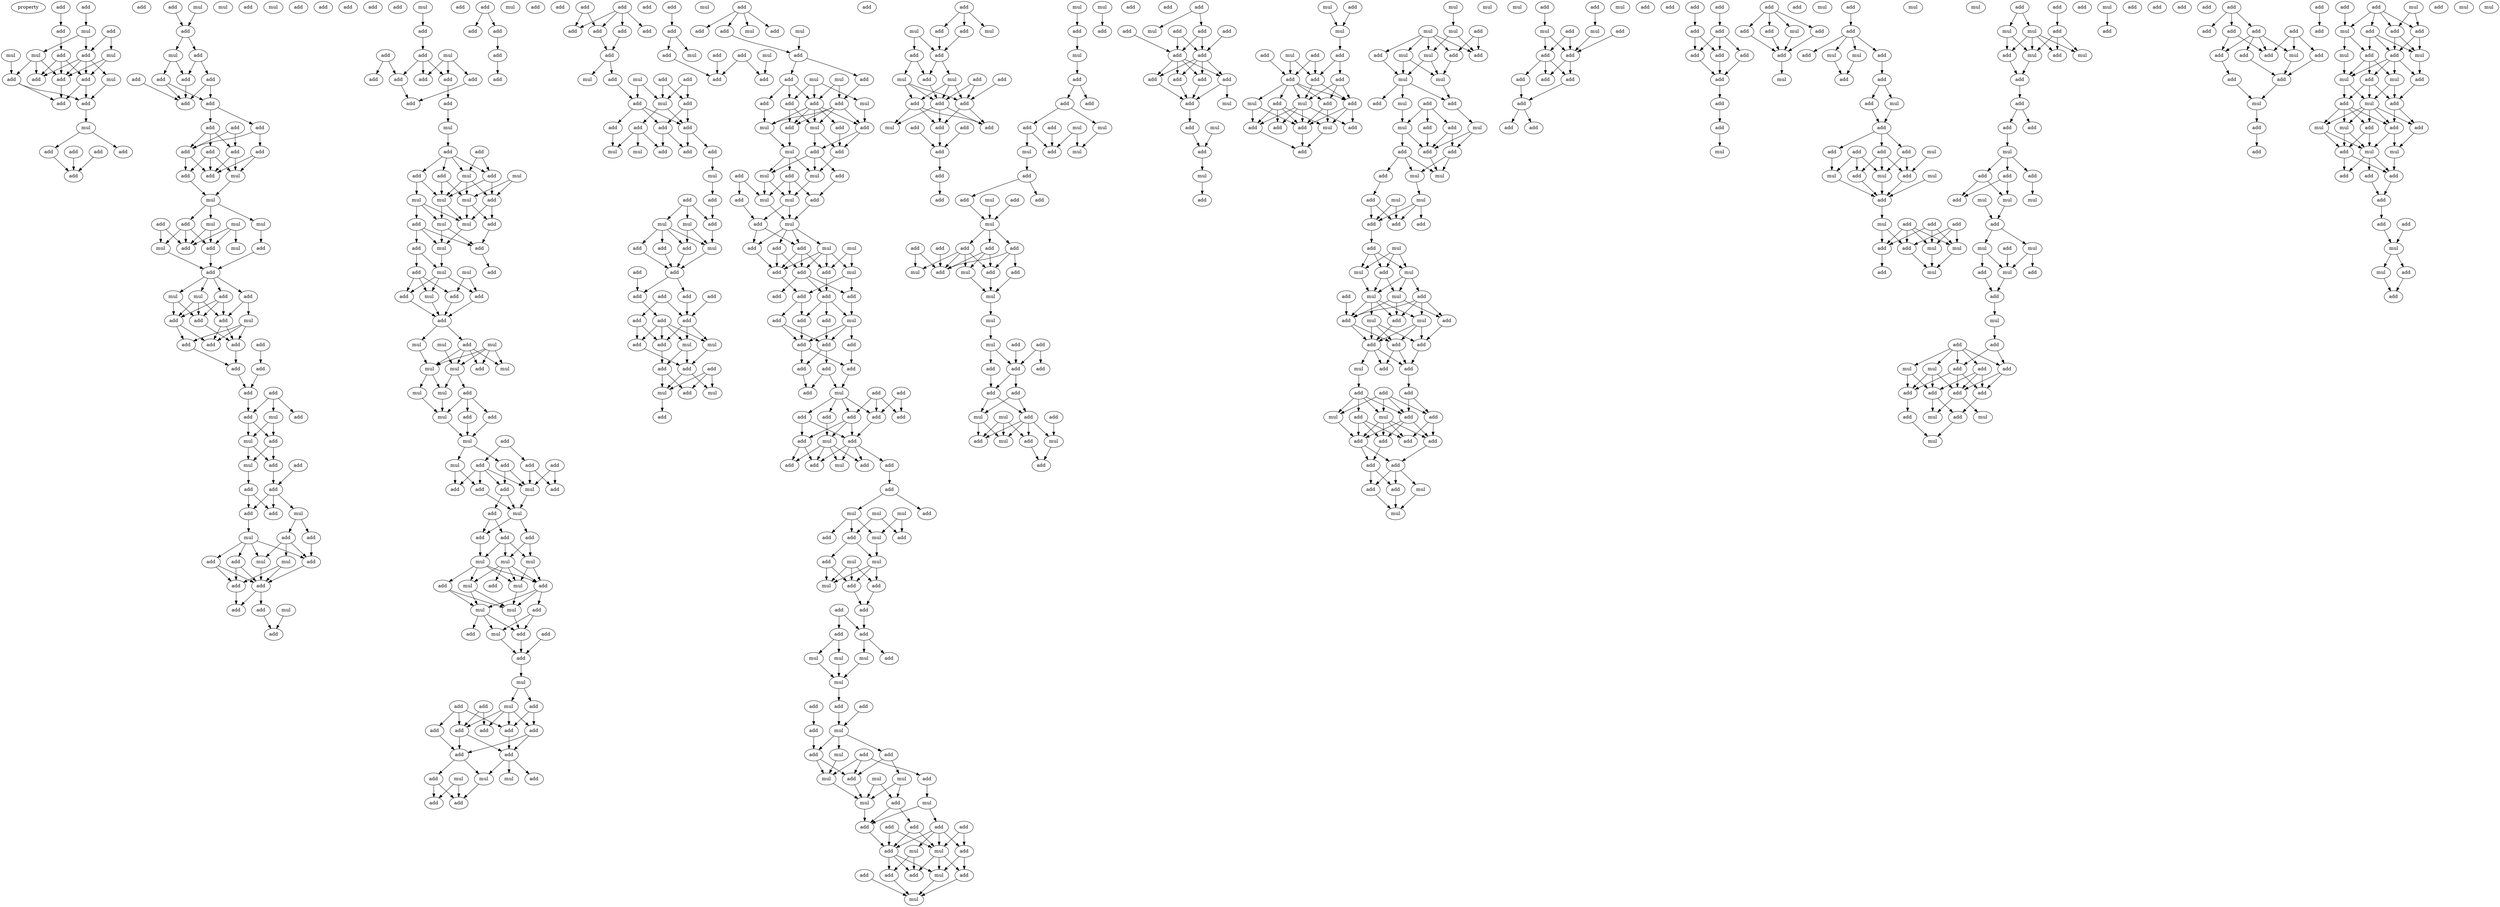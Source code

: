 digraph {
    node [fontcolor=black]
    property [mul=2,lf=1.4]
    0 [ label = add ];
    1 [ label = add ];
    2 [ label = add ];
    3 [ label = add ];
    4 [ label = mul ];
    5 [ label = mul ];
    6 [ label = add ];
    7 [ label = mul ];
    8 [ label = add ];
    9 [ label = mul ];
    10 [ label = add ];
    11 [ label = mul ];
    12 [ label = add ];
    13 [ label = add ];
    14 [ label = add ];
    15 [ label = add ];
    16 [ label = add ];
    17 [ label = mul ];
    18 [ label = add ];
    19 [ label = add ];
    20 [ label = add ];
    21 [ label = add ];
    22 [ label = add ];
    23 [ label = add ];
    24 [ label = add ];
    25 [ label = mul ];
    26 [ label = add ];
    27 [ label = add ];
    28 [ label = mul ];
    29 [ label = mul ];
    30 [ label = add ];
    31 [ label = add ];
    32 [ label = add ];
    33 [ label = add ];
    34 [ label = add ];
    35 [ label = add ];
    36 [ label = add ];
    37 [ label = add ];
    38 [ label = add ];
    39 [ label = mul ];
    40 [ label = add ];
    41 [ label = add ];
    42 [ label = add ];
    43 [ label = add ];
    44 [ label = add ];
    45 [ label = add ];
    46 [ label = add ];
    47 [ label = mul ];
    48 [ label = mul ];
    49 [ label = mul ];
    50 [ label = mul ];
    51 [ label = add ];
    52 [ label = mul ];
    53 [ label = add ];
    54 [ label = mul ];
    55 [ label = mul ];
    56 [ label = add ];
    57 [ label = add ];
    58 [ label = add ];
    59 [ label = add ];
    60 [ label = mul ];
    61 [ label = add ];
    62 [ label = add ];
    63 [ label = mul ];
    64 [ label = mul ];
    65 [ label = add ];
    66 [ label = add ];
    67 [ label = add ];
    68 [ label = add ];
    69 [ label = add ];
    70 [ label = add ];
    71 [ label = add ];
    72 [ label = add ];
    73 [ label = add ];
    74 [ label = add ];
    75 [ label = add ];
    76 [ label = add ];
    77 [ label = mul ];
    78 [ label = add ];
    79 [ label = add ];
    80 [ label = mul ];
    81 [ label = mul ];
    82 [ label = add ];
    83 [ label = add ];
    84 [ label = add ];
    85 [ label = add ];
    86 [ label = add ];
    87 [ label = add ];
    88 [ label = add ];
    89 [ label = mul ];
    90 [ label = mul ];
    91 [ label = add ];
    92 [ label = add ];
    93 [ label = mul ];
    94 [ label = add ];
    95 [ label = mul ];
    96 [ label = add ];
    97 [ label = add ];
    98 [ label = add ];
    99 [ label = add ];
    100 [ label = add ];
    101 [ label = add ];
    102 [ label = add ];
    103 [ label = add ];
    104 [ label = mul ];
    105 [ label = add ];
    106 [ label = add ];
    107 [ label = add ];
    108 [ label = mul ];
    109 [ label = add ];
    110 [ label = add ];
    111 [ label = add ];
    112 [ label = mul ];
    113 [ label = add ];
    114 [ label = add ];
    115 [ label = add ];
    116 [ label = add ];
    117 [ label = add ];
    118 [ label = add ];
    119 [ label = add ];
    120 [ label = add ];
    121 [ label = mul ];
    122 [ label = add ];
    123 [ label = add ];
    124 [ label = add ];
    125 [ label = mul ];
    126 [ label = mul ];
    127 [ label = add ];
    128 [ label = add ];
    129 [ label = mul ];
    130 [ label = mul ];
    131 [ label = add ];
    132 [ label = mul ];
    133 [ label = add ];
    134 [ label = mul ];
    135 [ label = mul ];
    136 [ label = add ];
    137 [ label = mul ];
    138 [ label = add ];
    139 [ label = add ];
    140 [ label = mul ];
    141 [ label = add ];
    142 [ label = mul ];
    143 [ label = add ];
    144 [ label = add ];
    145 [ label = add ];
    146 [ label = mul ];
    147 [ label = add ];
    148 [ label = add ];
    149 [ label = mul ];
    150 [ label = mul ];
    151 [ label = add ];
    152 [ label = mul ];
    153 [ label = mul ];
    154 [ label = mul ];
    155 [ label = add ];
    156 [ label = mul ];
    157 [ label = add ];
    158 [ label = mul ];
    159 [ label = mul ];
    160 [ label = mul ];
    161 [ label = add ];
    162 [ label = add ];
    163 [ label = add ];
    164 [ label = mul ];
    165 [ label = add ];
    166 [ label = add ];
    167 [ label = mul ];
    168 [ label = add ];
    169 [ label = add ];
    170 [ label = add ];
    171 [ label = add ];
    172 [ label = add ];
    173 [ label = add ];
    174 [ label = mul ];
    175 [ label = add ];
    176 [ label = mul ];
    177 [ label = add ];
    178 [ label = add ];
    179 [ label = add ];
    180 [ label = mul ];
    181 [ label = mul ];
    182 [ label = mul ];
    183 [ label = mul ];
    184 [ label = add ];
    185 [ label = add ];
    186 [ label = mul ];
    187 [ label = add ];
    188 [ label = mul ];
    189 [ label = add ];
    190 [ label = mul ];
    191 [ label = add ];
    192 [ label = mul ];
    193 [ label = add ];
    194 [ label = add ];
    195 [ label = add ];
    196 [ label = mul ];
    197 [ label = add ];
    198 [ label = mul ];
    199 [ label = add ];
    200 [ label = add ];
    201 [ label = add ];
    202 [ label = add ];
    203 [ label = add ];
    204 [ label = add ];
    205 [ label = add ];
    206 [ label = add ];
    207 [ label = add ];
    208 [ label = add ];
    209 [ label = mul ];
    210 [ label = mul ];
    211 [ label = add ];
    212 [ label = mul ];
    213 [ label = add ];
    214 [ label = add ];
    215 [ label = add ];
    216 [ label = mul ];
    217 [ label = add ];
    218 [ label = add ];
    219 [ label = add ];
    220 [ label = add ];
    221 [ label = add ];
    222 [ label = add ];
    223 [ label = add ];
    224 [ label = add ];
    225 [ label = add ];
    226 [ label = add ];
    227 [ label = add ];
    228 [ label = add ];
    229 [ label = add ];
    230 [ label = add ];
    231 [ label = mul ];
    232 [ label = mul ];
    233 [ label = add ];
    234 [ label = add ];
    235 [ label = add ];
    236 [ label = add ];
    237 [ label = mul ];
    238 [ label = add ];
    239 [ label = add ];
    240 [ label = add ];
    241 [ label = add ];
    242 [ label = add ];
    243 [ label = add ];
    244 [ label = mul ];
    245 [ label = add ];
    246 [ label = mul ];
    247 [ label = add ];
    248 [ label = mul ];
    249 [ label = add ];
    250 [ label = add ];
    251 [ label = mul ];
    252 [ label = mul ];
    253 [ label = add ];
    254 [ label = add ];
    255 [ label = add ];
    256 [ label = add ];
    257 [ label = mul ];
    258 [ label = add ];
    259 [ label = add ];
    260 [ label = add ];
    261 [ label = add ];
    262 [ label = add ];
    263 [ label = add ];
    264 [ label = add ];
    265 [ label = add ];
    266 [ label = add ];
    267 [ label = add ];
    268 [ label = mul ];
    269 [ label = add ];
    270 [ label = mul ];
    271 [ label = add ];
    272 [ label = add ];
    273 [ label = add ];
    274 [ label = mul ];
    275 [ label = mul ];
    276 [ label = add ];
    277 [ label = add ];
    278 [ label = add ];
    279 [ label = mul ];
    280 [ label = add ];
    281 [ label = add ];
    282 [ label = add ];
    283 [ label = mul ];
    284 [ label = mul ];
    285 [ label = add ];
    286 [ label = add ];
    287 [ label = add ];
    288 [ label = add ];
    289 [ label = add ];
    290 [ label = add ];
    291 [ label = add ];
    292 [ label = mul ];
    293 [ label = mul ];
    294 [ label = add ];
    295 [ label = add ];
    296 [ label = mul ];
    297 [ label = add ];
    298 [ label = mul ];
    299 [ label = mul ];
    300 [ label = add ];
    301 [ label = add ];
    302 [ label = add ];
    303 [ label = add ];
    304 [ label = add ];
    305 [ label = add ];
    306 [ label = mul ];
    307 [ label = add ];
    308 [ label = mul ];
    309 [ label = add ];
    310 [ label = mul ];
    311 [ label = add ];
    312 [ label = add ];
    313 [ label = mul ];
    314 [ label = add ];
    315 [ label = add ];
    316 [ label = mul ];
    317 [ label = add ];
    318 [ label = mul ];
    319 [ label = add ];
    320 [ label = mul ];
    321 [ label = add ];
    322 [ label = mul ];
    323 [ label = mul ];
    324 [ label = add ];
    325 [ label = add ];
    326 [ label = mul ];
    327 [ label = add ];
    328 [ label = add ];
    329 [ label = add ];
    330 [ label = mul ];
    331 [ label = add ];
    332 [ label = add ];
    333 [ label = add ];
    334 [ label = add ];
    335 [ label = add ];
    336 [ label = add ];
    337 [ label = mul ];
    338 [ label = add ];
    339 [ label = add ];
    340 [ label = add ];
    341 [ label = add ];
    342 [ label = add ];
    343 [ label = add ];
    344 [ label = add ];
    345 [ label = add ];
    346 [ label = add ];
    347 [ label = add ];
    348 [ label = add ];
    349 [ label = mul ];
    350 [ label = add ];
    351 [ label = add ];
    352 [ label = add ];
    353 [ label = add ];
    354 [ label = add ];
    355 [ label = mul ];
    356 [ label = add ];
    357 [ label = add ];
    358 [ label = add ];
    359 [ label = add ];
    360 [ label = add ];
    361 [ label = mul ];
    362 [ label = add ];
    363 [ label = add ];
    364 [ label = mul ];
    365 [ label = add ];
    366 [ label = mul ];
    367 [ label = mul ];
    368 [ label = add ];
    369 [ label = add ];
    370 [ label = mul ];
    371 [ label = add ];
    372 [ label = mul ];
    373 [ label = add ];
    374 [ label = mul ];
    375 [ label = add ];
    376 [ label = mul ];
    377 [ label = add ];
    378 [ label = add ];
    379 [ label = add ];
    380 [ label = add ];
    381 [ label = add ];
    382 [ label = mul ];
    383 [ label = add ];
    384 [ label = mul ];
    385 [ label = mul ];
    386 [ label = add ];
    387 [ label = mul ];
    388 [ label = add ];
    389 [ label = add ];
    390 [ label = add ];
    391 [ label = add ];
    392 [ label = mul ];
    393 [ label = add ];
    394 [ label = add ];
    395 [ label = mul ];
    396 [ label = add ];
    397 [ label = mul ];
    398 [ label = mul ];
    399 [ label = add ];
    400 [ label = mul ];
    401 [ label = add ];
    402 [ label = add ];
    403 [ label = mul ];
    404 [ label = mul ];
    405 [ label = add ];
    406 [ label = add ];
    407 [ label = add ];
    408 [ label = add ];
    409 [ label = add ];
    410 [ label = add ];
    411 [ label = mul ];
    412 [ label = mul ];
    413 [ label = add ];
    414 [ label = add ];
    415 [ label = mul ];
    416 [ label = add ];
    417 [ label = add ];
    418 [ label = add ];
    419 [ label = mul ];
    420 [ label = add ];
    421 [ label = mul ];
    422 [ label = mul ];
    423 [ label = add ];
    424 [ label = add ];
    425 [ label = add ];
    426 [ label = add ];
    427 [ label = mul ];
    428 [ label = add ];
    429 [ label = add ];
    430 [ label = add ];
    431 [ label = mul ];
    432 [ label = add ];
    433 [ label = add ];
    434 [ label = add ];
    435 [ label = add ];
    436 [ label = add ];
    437 [ label = add ];
    438 [ label = mul ];
    439 [ label = add ];
    440 [ label = add ];
    441 [ label = add ];
    442 [ label = mul ];
    443 [ label = add ];
    444 [ label = add ];
    445 [ label = mul ];
    446 [ label = mul ];
    447 [ label = add ];
    448 [ label = add ];
    449 [ label = add ];
    450 [ label = add ];
    451 [ label = mul ];
    452 [ label = add ];
    453 [ label = add ];
    454 [ label = mul ];
    455 [ label = add ];
    456 [ label = mul ];
    457 [ label = mul ];
    458 [ label = add ];
    459 [ label = add ];
    460 [ label = add ];
    461 [ label = add ];
    462 [ label = mul ];
    463 [ label = add ];
    464 [ label = add ];
    465 [ label = mul ];
    466 [ label = add ];
    467 [ label = add ];
    468 [ label = add ];
    469 [ label = add ];
    470 [ label = add ];
    471 [ label = mul ];
    472 [ label = add ];
    473 [ label = mul ];
    474 [ label = add ];
    475 [ label = add ];
    476 [ label = mul ];
    477 [ label = mul ];
    478 [ label = add ];
    479 [ label = add ];
    480 [ label = mul ];
    481 [ label = add ];
    482 [ label = add ];
    483 [ label = add ];
    484 [ label = add ];
    485 [ label = add ];
    486 [ label = add ];
    487 [ label = add ];
    488 [ label = mul ];
    489 [ label = mul ];
    490 [ label = add ];
    491 [ label = add ];
    492 [ label = mul ];
    493 [ label = mul ];
    494 [ label = add ];
    495 [ label = add ];
    496 [ label = mul ];
    497 [ label = add ];
    498 [ label = add ];
    499 [ label = add ];
    500 [ label = add ];
    501 [ label = add ];
    502 [ label = add ];
    503 [ label = add ];
    504 [ label = add ];
    505 [ label = add ];
    506 [ label = add ];
    507 [ label = add ];
    508 [ label = mul ];
    509 [ label = add ];
    510 [ label = mul ];
    511 [ label = add ];
    512 [ label = mul ];
    513 [ label = mul ];
    514 [ label = add ];
    515 [ label = add ];
    516 [ label = mul ];
    517 [ label = add ];
    518 [ label = add ];
    519 [ label = add ];
    520 [ label = mul ];
    521 [ label = add ];
    522 [ label = add ];
    523 [ label = add ];
    524 [ label = mul ];
    525 [ label = add ];
    526 [ label = add ];
    527 [ label = add ];
    528 [ label = mul ];
    529 [ label = add ];
    530 [ label = add ];
    531 [ label = add ];
    532 [ label = mul ];
    533 [ label = add ];
    534 [ label = add ];
    535 [ label = mul ];
    536 [ label = mul ];
    537 [ label = add ];
    538 [ label = mul ];
    539 [ label = mul ];
    540 [ label = add ];
    541 [ label = mul ];
    542 [ label = add ];
    543 [ label = add ];
    544 [ label = mul ];
    545 [ label = mul ];
    546 [ label = add ];
    547 [ label = mul ];
    548 [ label = add ];
    549 [ label = add ];
    550 [ label = add ];
    551 [ label = mul ];
    552 [ label = mul ];
    553 [ label = add ];
    554 [ label = add ];
    555 [ label = add ];
    556 [ label = add ];
    557 [ label = mul ];
    558 [ label = mul ];
    559 [ label = add ];
    560 [ label = mul ];
    561 [ label = mul ];
    562 [ label = mul ];
    563 [ label = add ];
    564 [ label = add ];
    565 [ label = add ];
    566 [ label = add ];
    567 [ label = add ];
    568 [ label = mul ];
    569 [ label = mul ];
    570 [ label = mul ];
    571 [ label = add ];
    572 [ label = mul ];
    573 [ label = mul ];
    574 [ label = add ];
    575 [ label = add ];
    576 [ label = add ];
    577 [ label = add ];
    578 [ label = mul ];
    579 [ label = add ];
    580 [ label = mul ];
    581 [ label = add ];
    582 [ label = add ];
    583 [ label = add ];
    584 [ label = mul ];
    585 [ label = mul ];
    586 [ label = add ];
    587 [ label = add ];
    588 [ label = add ];
    589 [ label = add ];
    590 [ label = add ];
    591 [ label = mul ];
    592 [ label = add ];
    593 [ label = add ];
    594 [ label = add ];
    595 [ label = mul ];
    596 [ label = add ];
    597 [ label = add ];
    598 [ label = add ];
    599 [ label = add ];
    600 [ label = add ];
    601 [ label = add ];
    602 [ label = mul ];
    603 [ label = add ];
    604 [ label = add ];
    605 [ label = mul ];
    606 [ label = add ];
    607 [ label = add ];
    608 [ label = mul ];
    609 [ label = add ];
    610 [ label = mul ];
    611 [ label = mul ];
    612 [ label = add ];
    613 [ label = add ];
    614 [ label = add ];
    615 [ label = add ];
    616 [ label = add ];
    617 [ label = add ];
    618 [ label = add ];
    619 [ label = add ];
    620 [ label = add ];
    621 [ label = add ];
    622 [ label = add ];
    623 [ label = add ];
    624 [ label = add ];
    625 [ label = add ];
    626 [ label = add ];
    627 [ label = add ];
    628 [ label = add ];
    629 [ label = add ];
    630 [ label = add ];
    631 [ label = add ];
    632 [ label = add ];
    633 [ label = mul ];
    634 [ label = add ];
    635 [ label = add ];
    636 [ label = add ];
    637 [ label = mul ];
    638 [ label = add ];
    639 [ label = add ];
    640 [ label = add ];
    641 [ label = mul ];
    642 [ label = mul ];
    643 [ label = add ];
    644 [ label = mul ];
    645 [ label = add ];
    646 [ label = add ];
    647 [ label = mul ];
    648 [ label = add ];
    649 [ label = mul ];
    650 [ label = add ];
    651 [ label = add ];
    652 [ label = add ];
    653 [ label = mul ];
    654 [ label = add ];
    655 [ label = add ];
    656 [ label = add ];
    657 [ label = mul ];
    658 [ label = add ];
    659 [ label = add ];
    660 [ label = add ];
    661 [ label = mul ];
    662 [ label = add ];
    663 [ label = mul ];
    664 [ label = mul ];
    665 [ label = add ];
    666 [ label = mul ];
    667 [ label = add ];
    668 [ label = add ];
    669 [ label = add ];
    670 [ label = mul ];
    671 [ label = mul ];
    672 [ label = add ];
    673 [ label = add ];
    674 [ label = mul ];
    675 [ label = add ];
    676 [ label = mul ];
    677 [ label = add ];
    678 [ label = add ];
    679 [ label = add ];
    680 [ label = mul ];
    681 [ label = add ];
    682 [ label = mul ];
    683 [ label = add ];
    684 [ label = mul ];
    685 [ label = add ];
    686 [ label = mul ];
    687 [ label = add ];
    688 [ label = mul ];
    689 [ label = add ];
    690 [ label = add ];
    691 [ label = add ];
    692 [ label = add ];
    693 [ label = mul ];
    694 [ label = add ];
    695 [ label = add ];
    696 [ label = add ];
    697 [ label = mul ];
    698 [ label = add ];
    699 [ label = add ];
    700 [ label = mul ];
    701 [ label = mul ];
    702 [ label = add ];
    703 [ label = mul ];
    704 [ label = add ];
    705 [ label = mul ];
    706 [ label = add ];
    707 [ label = mul ];
    708 [ label = add ];
    709 [ label = add ];
    710 [ label = add ];
    711 [ label = add ];
    712 [ label = mul ];
    713 [ label = add ];
    714 [ label = add ];
    715 [ label = mul ];
    716 [ label = mul ];
    717 [ label = add ];
    718 [ label = add ];
    719 [ label = add ];
    720 [ label = add ];
    721 [ label = add ];
    722 [ label = add ];
    723 [ label = add ];
    724 [ label = mul ];
    725 [ label = add ];
    726 [ label = add ];
    727 [ label = mul ];
    728 [ label = mul ];
    729 [ label = add ];
    730 [ label = add ];
    731 [ label = add ];
    732 [ label = add ];
    733 [ label = add ];
    734 [ label = add ];
    735 [ label = mul ];
    736 [ label = add ];
    737 [ label = add ];
    738 [ label = add ];
    739 [ label = add ];
    740 [ label = add ];
    741 [ label = add ];
    742 [ label = mul ];
    743 [ label = add ];
    744 [ label = add ];
    745 [ label = add ];
    746 [ label = add ];
    747 [ label = add ];
    748 [ label = mul ];
    749 [ label = add ];
    750 [ label = add ];
    751 [ label = add ];
    752 [ label = add ];
    753 [ label = mul ];
    754 [ label = mul ];
    755 [ label = add ];
    756 [ label = mul ];
    757 [ label = add ];
    758 [ label = add ];
    759 [ label = add ];
    760 [ label = mul ];
    761 [ label = add ];
    762 [ label = mul ];
    763 [ label = mul ];
    764 [ label = add ];
    765 [ label = add ];
    766 [ label = add ];
    767 [ label = mul ];
    768 [ label = add ];
    769 [ label = mul ];
    770 [ label = add ];
    771 [ label = mul ];
    772 [ label = add ];
    773 [ label = mul ];
    774 [ label = add ];
    775 [ label = add ];
    776 [ label = add ];
    777 [ label = mul ];
    778 [ label = add ];
    779 [ label = add ];
    780 [ label = add ];
    781 [ label = mul ];
    782 [ label = mul ];
    783 [ label = add ];
    784 [ label = mul ];
    785 [ label = add ];
    0 -> 3 [ name = 0 ];
    1 -> 4 [ name = 1 ];
    2 -> 7 [ name = 2 ];
    2 -> 8 [ name = 3 ];
    3 -> 6 [ name = 4 ];
    4 -> 8 [ name = 5 ];
    4 -> 9 [ name = 6 ];
    5 -> 13 [ name = 7 ];
    6 -> 10 [ name = 8 ];
    6 -> 12 [ name = 9 ];
    6 -> 14 [ name = 10 ];
    7 -> 12 [ name = 11 ];
    7 -> 14 [ name = 12 ];
    8 -> 10 [ name = 13 ];
    8 -> 11 [ name = 14 ];
    8 -> 12 [ name = 15 ];
    8 -> 14 [ name = 16 ];
    9 -> 10 [ name = 17 ];
    9 -> 13 [ name = 18 ];
    9 -> 14 [ name = 19 ];
    11 -> 15 [ name = 20 ];
    12 -> 15 [ name = 21 ];
    12 -> 16 [ name = 22 ];
    13 -> 15 [ name = 23 ];
    13 -> 16 [ name = 24 ];
    14 -> 16 [ name = 25 ];
    15 -> 17 [ name = 26 ];
    17 -> 19 [ name = 27 ];
    17 -> 21 [ name = 28 ];
    19 -> 23 [ name = 29 ];
    20 -> 23 [ name = 30 ];
    22 -> 23 [ name = 31 ];
    24 -> 26 [ name = 32 ];
    25 -> 26 [ name = 33 ];
    26 -> 27 [ name = 34 ];
    26 -> 29 [ name = 35 ];
    27 -> 30 [ name = 36 ];
    27 -> 33 [ name = 37 ];
    29 -> 30 [ name = 38 ];
    29 -> 32 [ name = 39 ];
    30 -> 35 [ name = 40 ];
    31 -> 35 [ name = 41 ];
    32 -> 34 [ name = 42 ];
    32 -> 35 [ name = 43 ];
    33 -> 34 [ name = 44 ];
    33 -> 35 [ name = 45 ];
    34 -> 36 [ name = 46 ];
    34 -> 40 [ name = 47 ];
    36 -> 41 [ name = 48 ];
    36 -> 43 [ name = 49 ];
    37 -> 42 [ name = 50 ];
    37 -> 43 [ name = 51 ];
    40 -> 42 [ name = 52 ];
    40 -> 43 [ name = 53 ];
    40 -> 44 [ name = 54 ];
    41 -> 45 [ name = 55 ];
    41 -> 47 [ name = 56 ];
    42 -> 45 [ name = 57 ];
    42 -> 47 [ name = 58 ];
    43 -> 45 [ name = 59 ];
    43 -> 46 [ name = 60 ];
    44 -> 45 [ name = 61 ];
    44 -> 46 [ name = 62 ];
    44 -> 47 [ name = 63 ];
    46 -> 48 [ name = 64 ];
    47 -> 48 [ name = 65 ];
    48 -> 50 [ name = 66 ];
    48 -> 52 [ name = 67 ];
    48 -> 53 [ name = 68 ];
    49 -> 54 [ name = 69 ];
    49 -> 56 [ name = 70 ];
    49 -> 57 [ name = 71 ];
    50 -> 58 [ name = 72 ];
    51 -> 55 [ name = 73 ];
    51 -> 56 [ name = 74 ];
    52 -> 56 [ name = 75 ];
    52 -> 57 [ name = 76 ];
    53 -> 55 [ name = 77 ];
    53 -> 56 [ name = 78 ];
    53 -> 57 [ name = 79 ];
    55 -> 59 [ name = 80 ];
    57 -> 59 [ name = 81 ];
    58 -> 59 [ name = 82 ];
    59 -> 60 [ name = 83 ];
    59 -> 61 [ name = 84 ];
    59 -> 62 [ name = 85 ];
    59 -> 63 [ name = 86 ];
    60 -> 65 [ name = 87 ];
    60 -> 67 [ name = 88 ];
    61 -> 65 [ name = 89 ];
    61 -> 66 [ name = 90 ];
    61 -> 67 [ name = 91 ];
    62 -> 64 [ name = 92 ];
    62 -> 66 [ name = 93 ];
    63 -> 65 [ name = 94 ];
    63 -> 66 [ name = 95 ];
    63 -> 67 [ name = 96 ];
    64 -> 68 [ name = 97 ];
    64 -> 69 [ name = 98 ];
    64 -> 71 [ name = 99 ];
    65 -> 69 [ name = 100 ];
    66 -> 69 [ name = 101 ];
    66 -> 71 [ name = 102 ];
    67 -> 68 [ name = 103 ];
    67 -> 71 [ name = 104 ];
    68 -> 72 [ name = 105 ];
    69 -> 72 [ name = 106 ];
    70 -> 73 [ name = 107 ];
    72 -> 74 [ name = 108 ];
    73 -> 74 [ name = 109 ];
    74 -> 78 [ name = 110 ];
    75 -> 76 [ name = 111 ];
    75 -> 77 [ name = 112 ];
    75 -> 78 [ name = 113 ];
    77 -> 79 [ name = 114 ];
    77 -> 80 [ name = 115 ];
    78 -> 79 [ name = 116 ];
    78 -> 80 [ name = 117 ];
    79 -> 81 [ name = 118 ];
    79 -> 83 [ name = 119 ];
    80 -> 81 [ name = 120 ];
    80 -> 83 [ name = 121 ];
    81 -> 84 [ name = 122 ];
    82 -> 85 [ name = 123 ];
    83 -> 85 [ name = 124 ];
    84 -> 87 [ name = 125 ];
    84 -> 88 [ name = 126 ];
    85 -> 87 [ name = 127 ];
    85 -> 88 [ name = 128 ];
    85 -> 89 [ name = 129 ];
    88 -> 90 [ name = 130 ];
    89 -> 91 [ name = 131 ];
    89 -> 92 [ name = 132 ];
    90 -> 93 [ name = 133 ];
    90 -> 94 [ name = 134 ];
    90 -> 96 [ name = 135 ];
    90 -> 97 [ name = 136 ];
    91 -> 97 [ name = 137 ];
    92 -> 93 [ name = 138 ];
    92 -> 95 [ name = 139 ];
    92 -> 97 [ name = 140 ];
    93 -> 98 [ name = 141 ];
    94 -> 98 [ name = 142 ];
    94 -> 99 [ name = 143 ];
    95 -> 98 [ name = 144 ];
    95 -> 99 [ name = 145 ];
    96 -> 98 [ name = 146 ];
    96 -> 99 [ name = 147 ];
    97 -> 98 [ name = 148 ];
    98 -> 101 [ name = 149 ];
    98 -> 103 [ name = 150 ];
    99 -> 103 [ name = 151 ];
    101 -> 105 [ name = 152 ];
    104 -> 105 [ name = 153 ];
    108 -> 110 [ name = 154 ];
    110 -> 113 [ name = 155 ];
    111 -> 114 [ name = 156 ];
    111 -> 116 [ name = 157 ];
    112 -> 115 [ name = 158 ];
    112 -> 117 [ name = 159 ];
    112 -> 118 [ name = 160 ];
    113 -> 114 [ name = 161 ];
    113 -> 117 [ name = 162 ];
    113 -> 118 [ name = 163 ];
    114 -> 120 [ name = 164 ];
    115 -> 120 [ name = 165 ];
    118 -> 119 [ name = 166 ];
    119 -> 121 [ name = 167 ];
    121 -> 122 [ name = 168 ];
    122 -> 124 [ name = 169 ];
    122 -> 125 [ name = 170 ];
    122 -> 127 [ name = 171 ];
    122 -> 128 [ name = 172 ];
    123 -> 125 [ name = 173 ];
    123 -> 128 [ name = 174 ];
    124 -> 129 [ name = 175 ];
    124 -> 130 [ name = 176 ];
    125 -> 129 [ name = 177 ];
    125 -> 131 [ name = 178 ];
    125 -> 132 [ name = 179 ];
    126 -> 131 [ name = 180 ];
    126 -> 132 [ name = 181 ];
    127 -> 129 [ name = 182 ];
    127 -> 132 [ name = 183 ];
    128 -> 129 [ name = 184 ];
    128 -> 131 [ name = 185 ];
    129 -> 134 [ name = 186 ];
    129 -> 135 [ name = 187 ];
    130 -> 134 [ name = 188 ];
    130 -> 135 [ name = 189 ];
    130 -> 136 [ name = 190 ];
    131 -> 133 [ name = 191 ];
    131 -> 134 [ name = 192 ];
    132 -> 133 [ name = 193 ];
    132 -> 134 [ name = 194 ];
    133 -> 138 [ name = 195 ];
    134 -> 137 [ name = 196 ];
    135 -> 137 [ name = 197 ];
    135 -> 138 [ name = 198 ];
    136 -> 137 [ name = 199 ];
    136 -> 138 [ name = 200 ];
    136 -> 139 [ name = 201 ];
    137 -> 140 [ name = 202 ];
    138 -> 141 [ name = 203 ];
    139 -> 140 [ name = 204 ];
    139 -> 143 [ name = 205 ];
    140 -> 144 [ name = 206 ];
    140 -> 145 [ name = 207 ];
    140 -> 146 [ name = 208 ];
    142 -> 145 [ name = 209 ];
    142 -> 147 [ name = 210 ];
    143 -> 144 [ name = 211 ];
    143 -> 146 [ name = 212 ];
    143 -> 147 [ name = 213 ];
    144 -> 148 [ name = 214 ];
    145 -> 148 [ name = 215 ];
    146 -> 148 [ name = 216 ];
    147 -> 148 [ name = 217 ];
    148 -> 150 [ name = 218 ];
    148 -> 151 [ name = 219 ];
    149 -> 153 [ name = 220 ];
    150 -> 154 [ name = 221 ];
    151 -> 153 [ name = 222 ];
    151 -> 154 [ name = 223 ];
    151 -> 155 [ name = 224 ];
    151 -> 156 [ name = 225 ];
    152 -> 153 [ name = 226 ];
    152 -> 154 [ name = 227 ];
    152 -> 155 [ name = 228 ];
    152 -> 156 [ name = 229 ];
    153 -> 157 [ name = 230 ];
    153 -> 159 [ name = 231 ];
    154 -> 158 [ name = 232 ];
    154 -> 159 [ name = 233 ];
    157 -> 160 [ name = 234 ];
    157 -> 161 [ name = 235 ];
    157 -> 162 [ name = 236 ];
    158 -> 160 [ name = 237 ];
    159 -> 160 [ name = 238 ];
    160 -> 164 [ name = 239 ];
    161 -> 164 [ name = 240 ];
    162 -> 164 [ name = 241 ];
    163 -> 165 [ name = 242 ];
    163 -> 168 [ name = 243 ];
    164 -> 166 [ name = 244 ];
    164 -> 167 [ name = 245 ];
    165 -> 173 [ name = 246 ];
    165 -> 174 [ name = 247 ];
    166 -> 171 [ name = 248 ];
    166 -> 174 [ name = 249 ];
    167 -> 170 [ name = 250 ];
    167 -> 172 [ name = 251 ];
    168 -> 170 [ name = 252 ];
    168 -> 171 [ name = 253 ];
    168 -> 172 [ name = 254 ];
    168 -> 174 [ name = 255 ];
    169 -> 173 [ name = 256 ];
    169 -> 174 [ name = 257 ];
    170 -> 176 [ name = 258 ];
    171 -> 175 [ name = 259 ];
    171 -> 176 [ name = 260 ];
    174 -> 176 [ name = 261 ];
    175 -> 178 [ name = 262 ];
    175 -> 179 [ name = 263 ];
    176 -> 177 [ name = 264 ];
    176 -> 178 [ name = 265 ];
    177 -> 181 [ name = 266 ];
    177 -> 182 [ name = 267 ];
    178 -> 180 [ name = 268 ];
    179 -> 180 [ name = 269 ];
    179 -> 181 [ name = 270 ];
    179 -> 182 [ name = 271 ];
    180 -> 183 [ name = 272 ];
    180 -> 184 [ name = 273 ];
    180 -> 186 [ name = 274 ];
    180 -> 187 [ name = 275 ];
    181 -> 183 [ name = 276 ];
    181 -> 185 [ name = 277 ];
    181 -> 186 [ name = 278 ];
    181 -> 187 [ name = 279 ];
    182 -> 186 [ name = 280 ];
    182 -> 187 [ name = 281 ];
    183 -> 188 [ name = 282 ];
    183 -> 190 [ name = 283 ];
    184 -> 188 [ name = 284 ];
    184 -> 190 [ name = 285 ];
    186 -> 190 [ name = 286 ];
    187 -> 188 [ name = 287 ];
    187 -> 189 [ name = 288 ];
    187 -> 190 [ name = 289 ];
    188 -> 191 [ name = 290 ];
    188 -> 192 [ name = 291 ];
    188 -> 193 [ name = 292 ];
    189 -> 191 [ name = 293 ];
    189 -> 192 [ name = 294 ];
    190 -> 191 [ name = 295 ];
    191 -> 195 [ name = 296 ];
    192 -> 195 [ name = 297 ];
    194 -> 195 [ name = 298 ];
    195 -> 196 [ name = 299 ];
    196 -> 198 [ name = 300 ];
    196 -> 200 [ name = 301 ];
    197 -> 201 [ name = 302 ];
    197 -> 202 [ name = 303 ];
    198 -> 201 [ name = 304 ];
    198 -> 202 [ name = 305 ];
    198 -> 203 [ name = 306 ];
    198 -> 205 [ name = 307 ];
    199 -> 201 [ name = 308 ];
    199 -> 203 [ name = 309 ];
    199 -> 204 [ name = 310 ];
    200 -> 203 [ name = 311 ];
    200 -> 205 [ name = 312 ];
    201 -> 206 [ name = 313 ];
    201 -> 207 [ name = 314 ];
    203 -> 207 [ name = 315 ];
    204 -> 206 [ name = 316 ];
    205 -> 206 [ name = 317 ];
    205 -> 207 [ name = 318 ];
    206 -> 210 [ name = 319 ];
    206 -> 211 [ name = 320 ];
    207 -> 208 [ name = 321 ];
    207 -> 210 [ name = 322 ];
    207 -> 212 [ name = 323 ];
    209 -> 213 [ name = 324 ];
    209 -> 214 [ name = 325 ];
    210 -> 214 [ name = 326 ];
    211 -> 213 [ name = 327 ];
    211 -> 214 [ name = 328 ];
    215 -> 218 [ name = 329 ];
    215 -> 219 [ name = 330 ];
    219 -> 221 [ name = 331 ];
    221 -> 222 [ name = 332 ];
    223 -> 228 [ name = 333 ];
    223 -> 229 [ name = 334 ];
    224 -> 226 [ name = 335 ];
    224 -> 227 [ name = 336 ];
    224 -> 228 [ name = 337 ];
    224 -> 229 [ name = 338 ];
    226 -> 230 [ name = 339 ];
    229 -> 230 [ name = 340 ];
    230 -> 231 [ name = 341 ];
    230 -> 233 [ name = 342 ];
    232 -> 237 [ name = 343 ];
    232 -> 238 [ name = 344 ];
    233 -> 238 [ name = 345 ];
    234 -> 236 [ name = 346 ];
    234 -> 237 [ name = 347 ];
    235 -> 236 [ name = 348 ];
    235 -> 237 [ name = 349 ];
    236 -> 241 [ name = 350 ];
    236 -> 242 [ name = 351 ];
    237 -> 240 [ name = 352 ];
    237 -> 242 [ name = 353 ];
    238 -> 239 [ name = 354 ];
    238 -> 241 [ name = 355 ];
    238 -> 242 [ name = 356 ];
    239 -> 244 [ name = 357 ];
    240 -> 243 [ name = 358 ];
    240 -> 244 [ name = 359 ];
    240 -> 246 [ name = 360 ];
    241 -> 243 [ name = 361 ];
    241 -> 245 [ name = 362 ];
    242 -> 245 [ name = 363 ];
    242 -> 247 [ name = 364 ];
    247 -> 248 [ name = 365 ];
    248 -> 249 [ name = 366 ];
    249 -> 253 [ name = 367 ];
    250 -> 251 [ name = 368 ];
    250 -> 252 [ name = 369 ];
    250 -> 253 [ name = 370 ];
    251 -> 255 [ name = 371 ];
    251 -> 257 [ name = 372 ];
    252 -> 254 [ name = 373 ];
    252 -> 255 [ name = 374 ];
    252 -> 256 [ name = 375 ];
    252 -> 257 [ name = 376 ];
    253 -> 257 [ name = 377 ];
    254 -> 259 [ name = 378 ];
    255 -> 259 [ name = 379 ];
    256 -> 259 [ name = 380 ];
    257 -> 259 [ name = 381 ];
    258 -> 262 [ name = 382 ];
    259 -> 261 [ name = 383 ];
    259 -> 262 [ name = 384 ];
    260 -> 265 [ name = 385 ];
    260 -> 266 [ name = 386 ];
    261 -> 266 [ name = 387 ];
    262 -> 264 [ name = 388 ];
    263 -> 266 [ name = 389 ];
    264 -> 267 [ name = 390 ];
    264 -> 268 [ name = 391 ];
    264 -> 269 [ name = 392 ];
    264 -> 270 [ name = 393 ];
    265 -> 267 [ name = 394 ];
    265 -> 269 [ name = 395 ];
    266 -> 267 [ name = 396 ];
    266 -> 268 [ name = 397 ];
    266 -> 270 [ name = 398 ];
    267 -> 271 [ name = 399 ];
    268 -> 272 [ name = 400 ];
    269 -> 272 [ name = 401 ];
    270 -> 271 [ name = 402 ];
    270 -> 272 [ name = 403 ];
    271 -> 275 [ name = 404 ];
    271 -> 276 [ name = 405 ];
    272 -> 274 [ name = 406 ];
    272 -> 275 [ name = 407 ];
    273 -> 274 [ name = 408 ];
    273 -> 275 [ name = 409 ];
    273 -> 276 [ name = 410 ];
    275 -> 277 [ name = 411 ];
    278 -> 280 [ name = 412 ];
    280 -> 282 [ name = 413 ];
    280 -> 284 [ name = 414 ];
    281 -> 286 [ name = 415 ];
    281 -> 287 [ name = 416 ];
    282 -> 287 [ name = 417 ];
    283 -> 286 [ name = 418 ];
    285 -> 287 [ name = 419 ];
    288 -> 289 [ name = 420 ];
    288 -> 290 [ name = 421 ];
    288 -> 291 [ name = 422 ];
    288 -> 293 [ name = 423 ];
    291 -> 294 [ name = 424 ];
    292 -> 294 [ name = 425 ];
    294 -> 295 [ name = 426 ];
    294 -> 297 [ name = 427 ];
    295 -> 301 [ name = 428 ];
    295 -> 302 [ name = 429 ];
    295 -> 303 [ name = 430 ];
    296 -> 299 [ name = 431 ];
    296 -> 301 [ name = 432 ];
    296 -> 302 [ name = 433 ];
    297 -> 300 [ name = 434 ];
    298 -> 300 [ name = 435 ];
    298 -> 302 [ name = 436 ];
    299 -> 305 [ name = 437 ];
    300 -> 304 [ name = 438 ];
    300 -> 305 [ name = 439 ];
    300 -> 306 [ name = 440 ];
    300 -> 308 [ name = 441 ];
    301 -> 304 [ name = 442 ];
    301 -> 308 [ name = 443 ];
    302 -> 304 [ name = 444 ];
    302 -> 305 [ name = 445 ];
    302 -> 306 [ name = 446 ];
    302 -> 307 [ name = 447 ];
    302 -> 308 [ name = 448 ];
    303 -> 306 [ name = 449 ];
    304 -> 310 [ name = 450 ];
    305 -> 309 [ name = 451 ];
    305 -> 311 [ name = 452 ];
    306 -> 310 [ name = 453 ];
    307 -> 311 [ name = 454 ];
    308 -> 309 [ name = 455 ];
    308 -> 311 [ name = 456 ];
    309 -> 313 [ name = 457 ];
    309 -> 314 [ name = 458 ];
    309 -> 316 [ name = 459 ];
    310 -> 313 [ name = 460 ];
    310 -> 315 [ name = 461 ];
    310 -> 316 [ name = 462 ];
    311 -> 313 [ name = 463 ];
    312 -> 317 [ name = 464 ];
    312 -> 318 [ name = 465 ];
    313 -> 320 [ name = 466 ];
    314 -> 319 [ name = 467 ];
    315 -> 318 [ name = 468 ];
    315 -> 319 [ name = 469 ];
    315 -> 320 [ name = 470 ];
    316 -> 318 [ name = 471 ];
    316 -> 320 [ name = 472 ];
    317 -> 321 [ name = 473 ];
    318 -> 322 [ name = 474 ];
    319 -> 322 [ name = 475 ];
    320 -> 321 [ name = 476 ];
    320 -> 322 [ name = 477 ];
    321 -> 324 [ name = 478 ];
    321 -> 327 [ name = 479 ];
    322 -> 324 [ name = 480 ];
    322 -> 325 [ name = 481 ];
    322 -> 326 [ name = 482 ];
    322 -> 327 [ name = 483 ];
    323 -> 330 [ name = 484 ];
    323 -> 331 [ name = 485 ];
    324 -> 328 [ name = 486 ];
    324 -> 329 [ name = 487 ];
    324 -> 331 [ name = 488 ];
    325 -> 328 [ name = 489 ];
    325 -> 329 [ name = 490 ];
    326 -> 328 [ name = 491 ];
    326 -> 329 [ name = 492 ];
    326 -> 330 [ name = 493 ];
    326 -> 331 [ name = 494 ];
    327 -> 328 [ name = 495 ];
    328 -> 333 [ name = 496 ];
    329 -> 332 [ name = 497 ];
    329 -> 334 [ name = 498 ];
    329 -> 335 [ name = 499 ];
    330 -> 333 [ name = 500 ];
    330 -> 334 [ name = 501 ];
    331 -> 335 [ name = 502 ];
    333 -> 336 [ name = 503 ];
    333 -> 339 [ name = 504 ];
    334 -> 337 [ name = 505 ];
    335 -> 336 [ name = 506 ];
    335 -> 337 [ name = 507 ];
    335 -> 338 [ name = 508 ];
    336 -> 341 [ name = 509 ];
    337 -> 340 [ name = 510 ];
    337 -> 341 [ name = 511 ];
    337 -> 342 [ name = 512 ];
    338 -> 340 [ name = 513 ];
    339 -> 340 [ name = 514 ];
    339 -> 341 [ name = 515 ];
    340 -> 343 [ name = 516 ];
    340 -> 345 [ name = 517 ];
    341 -> 343 [ name = 518 ];
    341 -> 344 [ name = 519 ];
    342 -> 344 [ name = 520 ];
    343 -> 348 [ name = 521 ];
    344 -> 349 [ name = 522 ];
    345 -> 348 [ name = 523 ];
    345 -> 349 [ name = 524 ];
    346 -> 350 [ name = 525 ];
    346 -> 352 [ name = 526 ];
    346 -> 353 [ name = 527 ];
    347 -> 350 [ name = 528 ];
    347 -> 353 [ name = 529 ];
    349 -> 350 [ name = 530 ];
    349 -> 351 [ name = 531 ];
    349 -> 352 [ name = 532 ];
    349 -> 354 [ name = 533 ];
    350 -> 356 [ name = 534 ];
    351 -> 356 [ name = 535 ];
    351 -> 357 [ name = 536 ];
    352 -> 355 [ name = 537 ];
    352 -> 356 [ name = 538 ];
    352 -> 357 [ name = 539 ];
    354 -> 355 [ name = 540 ];
    355 -> 358 [ name = 541 ];
    355 -> 360 [ name = 542 ];
    355 -> 361 [ name = 543 ];
    355 -> 362 [ name = 544 ];
    356 -> 358 [ name = 545 ];
    356 -> 359 [ name = 546 ];
    356 -> 361 [ name = 547 ];
    356 -> 362 [ name = 548 ];
    357 -> 360 [ name = 549 ];
    357 -> 362 [ name = 550 ];
    359 -> 363 [ name = 551 ];
    363 -> 364 [ name = 552 ];
    363 -> 365 [ name = 553 ];
    364 -> 368 [ name = 554 ];
    364 -> 370 [ name = 555 ];
    364 -> 371 [ name = 556 ];
    366 -> 369 [ name = 557 ];
    366 -> 371 [ name = 558 ];
    367 -> 369 [ name = 559 ];
    367 -> 370 [ name = 560 ];
    370 -> 374 [ name = 561 ];
    371 -> 373 [ name = 562 ];
    371 -> 374 [ name = 563 ];
    372 -> 375 [ name = 564 ];
    372 -> 376 [ name = 565 ];
    372 -> 377 [ name = 566 ];
    373 -> 376 [ name = 567 ];
    373 -> 377 [ name = 568 ];
    374 -> 375 [ name = 569 ];
    374 -> 376 [ name = 570 ];
    374 -> 377 [ name = 571 ];
    375 -> 378 [ name = 572 ];
    377 -> 378 [ name = 573 ];
    378 -> 380 [ name = 574 ];
    379 -> 380 [ name = 575 ];
    379 -> 381 [ name = 576 ];
    380 -> 385 [ name = 577 ];
    380 -> 386 [ name = 578 ];
    381 -> 382 [ name = 579 ];
    381 -> 384 [ name = 580 ];
    382 -> 387 [ name = 581 ];
    384 -> 387 [ name = 582 ];
    385 -> 387 [ name = 583 ];
    387 -> 389 [ name = 584 ];
    388 -> 392 [ name = 585 ];
    389 -> 392 [ name = 586 ];
    390 -> 391 [ name = 587 ];
    391 -> 394 [ name = 588 ];
    392 -> 393 [ name = 589 ];
    392 -> 394 [ name = 590 ];
    392 -> 395 [ name = 591 ];
    393 -> 397 [ name = 592 ];
    393 -> 401 [ name = 593 ];
    394 -> 398 [ name = 594 ];
    394 -> 401 [ name = 595 ];
    395 -> 398 [ name = 596 ];
    396 -> 398 [ name = 597 ];
    396 -> 399 [ name = 598 ];
    396 -> 401 [ name = 599 ];
    397 -> 402 [ name = 600 ];
    397 -> 403 [ name = 601 ];
    398 -> 403 [ name = 602 ];
    399 -> 404 [ name = 603 ];
    400 -> 402 [ name = 604 ];
    400 -> 403 [ name = 605 ];
    401 -> 403 [ name = 606 ];
    402 -> 407 [ name = 607 ];
    402 -> 408 [ name = 608 ];
    403 -> 407 [ name = 609 ];
    404 -> 407 [ name = 610 ];
    404 -> 409 [ name = 611 ];
    405 -> 410 [ name = 612 ];
    405 -> 412 [ name = 613 ];
    406 -> 412 [ name = 614 ];
    406 -> 413 [ name = 615 ];
    407 -> 413 [ name = 616 ];
    408 -> 412 [ name = 617 ];
    408 -> 413 [ name = 618 ];
    409 -> 410 [ name = 619 ];
    409 -> 411 [ name = 620 ];
    409 -> 412 [ name = 621 ];
    409 -> 413 [ name = 622 ];
    410 -> 415 [ name = 623 ];
    410 -> 416 [ name = 624 ];
    411 -> 414 [ name = 625 ];
    411 -> 418 [ name = 626 ];
    412 -> 415 [ name = 627 ];
    412 -> 416 [ name = 628 ];
    412 -> 418 [ name = 629 ];
    413 -> 414 [ name = 630 ];
    413 -> 415 [ name = 631 ];
    413 -> 418 [ name = 632 ];
    414 -> 419 [ name = 633 ];
    415 -> 419 [ name = 634 ];
    416 -> 419 [ name = 635 ];
    417 -> 419 [ name = 636 ];
    420 -> 422 [ name = 637 ];
    420 -> 423 [ name = 638 ];
    420 -> 424 [ name = 639 ];
    421 -> 425 [ name = 640 ];
    421 -> 426 [ name = 641 ];
    423 -> 425 [ name = 642 ];
    424 -> 425 [ name = 643 ];
    425 -> 427 [ name = 644 ];
    425 -> 428 [ name = 645 ];
    426 -> 428 [ name = 646 ];
    426 -> 431 [ name = 647 ];
    427 -> 432 [ name = 648 ];
    427 -> 433 [ name = 649 ];
    427 -> 434 [ name = 650 ];
    428 -> 432 [ name = 651 ];
    429 -> 432 [ name = 652 ];
    429 -> 433 [ name = 653 ];
    430 -> 433 [ name = 654 ];
    431 -> 432 [ name = 655 ];
    431 -> 433 [ name = 656 ];
    431 -> 434 [ name = 657 ];
    432 -> 436 [ name = 658 ];
    432 -> 437 [ name = 659 ];
    432 -> 438 [ name = 660 ];
    433 -> 436 [ name = 661 ];
    433 -> 437 [ name = 662 ];
    434 -> 436 [ name = 663 ];
    434 -> 437 [ name = 664 ];
    434 -> 438 [ name = 665 ];
    435 -> 440 [ name = 666 ];
    436 -> 440 [ name = 667 ];
    439 -> 440 [ name = 668 ];
    440 -> 441 [ name = 669 ];
    441 -> 444 [ name = 670 ];
    442 -> 443 [ name = 671 ];
    443 -> 446 [ name = 672 ];
    445 -> 447 [ name = 673 ];
    446 -> 448 [ name = 674 ];
    448 -> 449 [ name = 675 ];
    448 -> 450 [ name = 676 ];
    449 -> 453 [ name = 677 ];
    449 -> 454 [ name = 678 ];
    451 -> 455 [ name = 679 ];
    451 -> 456 [ name = 680 ];
    452 -> 455 [ name = 681 ];
    453 -> 455 [ name = 682 ];
    453 -> 457 [ name = 683 ];
    454 -> 456 [ name = 684 ];
    457 -> 459 [ name = 685 ];
    459 -> 460 [ name = 686 ];
    459 -> 461 [ name = 687 ];
    460 -> 465 [ name = 688 ];
    462 -> 465 [ name = 689 ];
    463 -> 465 [ name = 690 ];
    465 -> 467 [ name = 691 ];
    465 -> 469 [ name = 692 ];
    465 -> 470 [ name = 693 ];
    466 -> 474 [ name = 694 ];
    467 -> 471 [ name = 695 ];
    467 -> 472 [ name = 696 ];
    467 -> 473 [ name = 697 ];
    467 -> 474 [ name = 698 ];
    468 -> 471 [ name = 699 ];
    468 -> 474 [ name = 700 ];
    469 -> 472 [ name = 701 ];
    469 -> 474 [ name = 702 ];
    469 -> 475 [ name = 703 ];
    470 -> 472 [ name = 704 ];
    470 -> 473 [ name = 705 ];
    470 -> 474 [ name = 706 ];
    472 -> 476 [ name = 707 ];
    473 -> 476 [ name = 708 ];
    475 -> 476 [ name = 709 ];
    476 -> 477 [ name = 710 ];
    477 -> 480 [ name = 711 ];
    478 -> 482 [ name = 712 ];
    479 -> 481 [ name = 713 ];
    479 -> 482 [ name = 714 ];
    480 -> 482 [ name = 715 ];
    480 -> 483 [ name = 716 ];
    482 -> 484 [ name = 717 ];
    482 -> 485 [ name = 718 ];
    483 -> 485 [ name = 719 ];
    484 -> 486 [ name = 720 ];
    484 -> 488 [ name = 721 ];
    485 -> 486 [ name = 722 ];
    485 -> 488 [ name = 723 ];
    486 -> 490 [ name = 724 ];
    486 -> 491 [ name = 725 ];
    486 -> 492 [ name = 726 ];
    486 -> 493 [ name = 727 ];
    487 -> 492 [ name = 728 ];
    488 -> 490 [ name = 729 ];
    488 -> 493 [ name = 730 ];
    489 -> 490 [ name = 731 ];
    489 -> 491 [ name = 732 ];
    489 -> 493 [ name = 733 ];
    491 -> 494 [ name = 734 ];
    492 -> 494 [ name = 735 ];
    495 -> 496 [ name = 736 ];
    495 -> 498 [ name = 737 ];
    497 -> 501 [ name = 738 ];
    497 -> 502 [ name = 739 ];
    498 -> 501 [ name = 740 ];
    498 -> 502 [ name = 741 ];
    499 -> 502 [ name = 742 ];
    500 -> 501 [ name = 743 ];
    501 -> 503 [ name = 744 ];
    501 -> 504 [ name = 745 ];
    501 -> 505 [ name = 746 ];
    501 -> 506 [ name = 747 ];
    502 -> 503 [ name = 748 ];
    502 -> 504 [ name = 749 ];
    502 -> 505 [ name = 750 ];
    502 -> 506 [ name = 751 ];
    503 -> 507 [ name = 752 ];
    504 -> 507 [ name = 753 ];
    505 -> 507 [ name = 754 ];
    506 -> 507 [ name = 755 ];
    506 -> 508 [ name = 756 ];
    507 -> 509 [ name = 757 ];
    509 -> 511 [ name = 758 ];
    510 -> 511 [ name = 759 ];
    511 -> 512 [ name = 760 ];
    512 -> 514 [ name = 761 ];
    513 -> 516 [ name = 762 ];
    515 -> 516 [ name = 763 ];
    516 -> 518 [ name = 764 ];
    517 -> 522 [ name = 765 ];
    518 -> 521 [ name = 766 ];
    518 -> 523 [ name = 767 ];
    519 -> 522 [ name = 768 ];
    519 -> 523 [ name = 769 ];
    520 -> 522 [ name = 770 ];
    520 -> 523 [ name = 771 ];
    521 -> 524 [ name = 772 ];
    521 -> 526 [ name = 773 ];
    521 -> 527 [ name = 774 ];
    522 -> 524 [ name = 775 ];
    522 -> 525 [ name = 776 ];
    522 -> 526 [ name = 777 ];
    522 -> 527 [ name = 778 ];
    522 -> 528 [ name = 779 ];
    523 -> 524 [ name = 780 ];
    523 -> 527 [ name = 781 ];
    524 -> 529 [ name = 782 ];
    524 -> 530 [ name = 783 ];
    524 -> 531 [ name = 784 ];
    524 -> 533 [ name = 785 ];
    525 -> 529 [ name = 786 ];
    525 -> 530 [ name = 787 ];
    525 -> 532 [ name = 788 ];
    525 -> 533 [ name = 789 ];
    526 -> 532 [ name = 790 ];
    526 -> 533 [ name = 791 ];
    527 -> 531 [ name = 792 ];
    527 -> 532 [ name = 793 ];
    527 -> 533 [ name = 794 ];
    528 -> 529 [ name = 795 ];
    528 -> 533 [ name = 796 ];
    529 -> 534 [ name = 797 ];
    532 -> 534 [ name = 798 ];
    533 -> 534 [ name = 799 ];
    535 -> 538 [ name = 800 ];
    536 -> 539 [ name = 801 ];
    536 -> 540 [ name = 802 ];
    536 -> 541 [ name = 803 ];
    536 -> 542 [ name = 804 ];
    536 -> 543 [ name = 805 ];
    537 -> 540 [ name = 806 ];
    537 -> 543 [ name = 807 ];
    538 -> 540 [ name = 808 ];
    538 -> 541 [ name = 809 ];
    539 -> 544 [ name = 810 ];
    539 -> 545 [ name = 811 ];
    541 -> 544 [ name = 812 ];
    541 -> 545 [ name = 813 ];
    542 -> 544 [ name = 814 ];
    543 -> 545 [ name = 815 ];
    544 -> 547 [ name = 816 ];
    544 -> 548 [ name = 817 ];
    544 -> 549 [ name = 818 ];
    545 -> 549 [ name = 819 ];
    546 -> 550 [ name = 820 ];
    546 -> 551 [ name = 821 ];
    546 -> 553 [ name = 822 ];
    547 -> 551 [ name = 823 ];
    549 -> 552 [ name = 824 ];
    550 -> 556 [ name = 825 ];
    551 -> 554 [ name = 826 ];
    551 -> 556 [ name = 827 ];
    552 -> 555 [ name = 828 ];
    552 -> 556 [ name = 829 ];
    553 -> 555 [ name = 830 ];
    553 -> 556 [ name = 831 ];
    554 -> 557 [ name = 832 ];
    554 -> 558 [ name = 833 ];
    554 -> 559 [ name = 834 ];
    555 -> 557 [ name = 835 ];
    555 -> 558 [ name = 836 ];
    556 -> 558 [ name = 837 ];
    557 -> 562 [ name = 838 ];
    559 -> 563 [ name = 839 ];
    561 -> 564 [ name = 840 ];
    561 -> 566 [ name = 841 ];
    562 -> 564 [ name = 842 ];
    562 -> 565 [ name = 843 ];
    562 -> 566 [ name = 844 ];
    563 -> 564 [ name = 845 ];
    563 -> 566 [ name = 846 ];
    566 -> 567 [ name = 847 ];
    567 -> 569 [ name = 848 ];
    567 -> 570 [ name = 849 ];
    567 -> 571 [ name = 850 ];
    568 -> 569 [ name = 851 ];
    568 -> 570 [ name = 852 ];
    568 -> 571 [ name = 853 ];
    569 -> 572 [ name = 854 ];
    569 -> 573 [ name = 855 ];
    569 -> 574 [ name = 856 ];
    570 -> 573 [ name = 857 ];
    571 -> 572 [ name = 858 ];
    571 -> 573 [ name = 859 ];
    572 -> 576 [ name = 860 ];
    572 -> 577 [ name = 861 ];
    572 -> 579 [ name = 862 ];
    573 -> 577 [ name = 863 ];
    573 -> 578 [ name = 864 ];
    573 -> 579 [ name = 865 ];
    573 -> 580 [ name = 866 ];
    574 -> 576 [ name = 867 ];
    574 -> 577 [ name = 868 ];
    574 -> 578 [ name = 869 ];
    574 -> 579 [ name = 870 ];
    575 -> 579 [ name = 871 ];
    576 -> 581 [ name = 872 ];
    577 -> 582 [ name = 873 ];
    578 -> 581 [ name = 874 ];
    578 -> 582 [ name = 875 ];
    578 -> 583 [ name = 876 ];
    579 -> 582 [ name = 877 ];
    579 -> 583 [ name = 878 ];
    580 -> 581 [ name = 879 ];
    580 -> 582 [ name = 880 ];
    580 -> 583 [ name = 881 ];
    581 -> 587 [ name = 882 ];
    582 -> 585 [ name = 883 ];
    582 -> 586 [ name = 884 ];
    582 -> 587 [ name = 885 ];
    583 -> 586 [ name = 886 ];
    583 -> 587 [ name = 887 ];
    585 -> 589 [ name = 888 ];
    587 -> 590 [ name = 889 ];
    588 -> 591 [ name = 890 ];
    588 -> 593 [ name = 891 ];
    588 -> 594 [ name = 892 ];
    588 -> 595 [ name = 893 ];
    589 -> 591 [ name = 894 ];
    589 -> 592 [ name = 895 ];
    589 -> 594 [ name = 896 ];
    589 -> 595 [ name = 897 ];
    590 -> 593 [ name = 898 ];
    590 -> 594 [ name = 899 ];
    591 -> 597 [ name = 900 ];
    592 -> 597 [ name = 901 ];
    592 -> 598 [ name = 902 ];
    592 -> 599 [ name = 903 ];
    593 -> 596 [ name = 904 ];
    593 -> 599 [ name = 905 ];
    594 -> 596 [ name = 906 ];
    594 -> 597 [ name = 907 ];
    594 -> 598 [ name = 908 ];
    595 -> 596 [ name = 909 ];
    595 -> 597 [ name = 910 ];
    595 -> 598 [ name = 911 ];
    595 -> 599 [ name = 912 ];
    596 -> 600 [ name = 913 ];
    597 -> 600 [ name = 914 ];
    597 -> 601 [ name = 915 ];
    598 -> 601 [ name = 916 ];
    600 -> 602 [ name = 917 ];
    600 -> 603 [ name = 918 ];
    600 -> 604 [ name = 919 ];
    601 -> 603 [ name = 920 ];
    601 -> 604 [ name = 921 ];
    602 -> 605 [ name = 922 ];
    603 -> 605 [ name = 923 ];
    604 -> 605 [ name = 924 ];
    606 -> 610 [ name = 925 ];
    607 -> 608 [ name = 926 ];
    608 -> 614 [ name = 927 ];
    609 -> 614 [ name = 928 ];
    610 -> 613 [ name = 929 ];
    610 -> 614 [ name = 930 ];
    612 -> 613 [ name = 931 ];
    612 -> 614 [ name = 932 ];
    613 -> 616 [ name = 933 ];
    613 -> 617 [ name = 934 ];
    613 -> 618 [ name = 935 ];
    614 -> 616 [ name = 936 ];
    614 -> 617 [ name = 937 ];
    616 -> 619 [ name = 938 ];
    618 -> 619 [ name = 939 ];
    619 -> 620 [ name = 940 ];
    619 -> 624 [ name = 941 ];
    622 -> 626 [ name = 942 ];
    623 -> 625 [ name = 943 ];
    625 -> 627 [ name = 944 ];
    625 -> 629 [ name = 945 ];
    626 -> 627 [ name = 946 ];
    626 -> 628 [ name = 947 ];
    626 -> 629 [ name = 948 ];
    627 -> 630 [ name = 949 ];
    628 -> 630 [ name = 950 ];
    629 -> 630 [ name = 951 ];
    630 -> 631 [ name = 952 ];
    631 -> 632 [ name = 953 ];
    632 -> 633 [ name = 954 ];
    634 -> 635 [ name = 955 ];
    634 -> 636 [ name = 956 ];
    634 -> 637 [ name = 957 ];
    634 -> 638 [ name = 958 ];
    635 -> 639 [ name = 959 ];
    636 -> 639 [ name = 960 ];
    637 -> 639 [ name = 961 ];
    638 -> 639 [ name = 962 ];
    639 -> 642 [ name = 963 ];
    643 -> 645 [ name = 964 ];
    645 -> 646 [ name = 965 ];
    645 -> 647 [ name = 966 ];
    645 -> 648 [ name = 967 ];
    645 -> 649 [ name = 968 ];
    647 -> 651 [ name = 969 ];
    648 -> 650 [ name = 970 ];
    649 -> 651 [ name = 971 ];
    650 -> 652 [ name = 972 ];
    650 -> 653 [ name = 973 ];
    652 -> 654 [ name = 974 ];
    653 -> 654 [ name = 975 ];
    654 -> 655 [ name = 976 ];
    654 -> 656 [ name = 977 ];
    654 -> 658 [ name = 978 ];
    655 -> 660 [ name = 979 ];
    655 -> 662 [ name = 980 ];
    655 -> 664 [ name = 981 ];
    656 -> 661 [ name = 982 ];
    657 -> 660 [ name = 983 ];
    658 -> 660 [ name = 984 ];
    658 -> 664 [ name = 985 ];
    659 -> 661 [ name = 986 ];
    659 -> 662 [ name = 987 ];
    659 -> 664 [ name = 988 ];
    660 -> 665 [ name = 989 ];
    661 -> 665 [ name = 990 ];
    662 -> 665 [ name = 991 ];
    663 -> 665 [ name = 992 ];
    664 -> 665 [ name = 993 ];
    665 -> 666 [ name = 994 ];
    666 -> 672 [ name = 995 ];
    666 -> 673 [ name = 996 ];
    667 -> 670 [ name = 997 ];
    667 -> 671 [ name = 998 ];
    667 -> 672 [ name = 999 ];
    668 -> 670 [ name = 1000 ];
    668 -> 671 [ name = 1001 ];
    668 -> 672 [ name = 1002 ];
    668 -> 673 [ name = 1003 ];
    669 -> 670 [ name = 1004 ];
    669 -> 671 [ name = 1005 ];
    669 -> 673 [ name = 1006 ];
    670 -> 674 [ name = 1007 ];
    671 -> 674 [ name = 1008 ];
    672 -> 675 [ name = 1009 ];
    673 -> 674 [ name = 1010 ];
    677 -> 680 [ name = 1011 ];
    677 -> 682 [ name = 1012 ];
    678 -> 679 [ name = 1013 ];
    679 -> 684 [ name = 1014 ];
    679 -> 685 [ name = 1015 ];
    679 -> 686 [ name = 1016 ];
    680 -> 683 [ name = 1017 ];
    680 -> 684 [ name = 1018 ];
    682 -> 683 [ name = 1019 ];
    682 -> 684 [ name = 1020 ];
    682 -> 685 [ name = 1021 ];
    682 -> 686 [ name = 1022 ];
    683 -> 687 [ name = 1023 ];
    684 -> 687 [ name = 1024 ];
    687 -> 689 [ name = 1025 ];
    688 -> 690 [ name = 1026 ];
    689 -> 691 [ name = 1027 ];
    689 -> 692 [ name = 1028 ];
    691 -> 693 [ name = 1029 ];
    693 -> 694 [ name = 1030 ];
    693 -> 695 [ name = 1031 ];
    693 -> 696 [ name = 1032 ];
    694 -> 699 [ name = 1033 ];
    694 -> 701 [ name = 1034 ];
    695 -> 697 [ name = 1035 ];
    696 -> 699 [ name = 1036 ];
    696 -> 701 [ name = 1037 ];
    700 -> 702 [ name = 1038 ];
    701 -> 702 [ name = 1039 ];
    702 -> 703 [ name = 1040 ];
    702 -> 705 [ name = 1041 ];
    703 -> 707 [ name = 1042 ];
    703 -> 708 [ name = 1043 ];
    704 -> 707 [ name = 1044 ];
    705 -> 706 [ name = 1045 ];
    705 -> 707 [ name = 1046 ];
    707 -> 710 [ name = 1047 ];
    708 -> 710 [ name = 1048 ];
    710 -> 712 [ name = 1049 ];
    712 -> 714 [ name = 1050 ];
    713 -> 715 [ name = 1051 ];
    713 -> 716 [ name = 1052 ];
    713 -> 717 [ name = 1053 ];
    713 -> 718 [ name = 1054 ];
    713 -> 719 [ name = 1055 ];
    714 -> 717 [ name = 1056 ];
    714 -> 719 [ name = 1057 ];
    715 -> 721 [ name = 1058 ];
    715 -> 722 [ name = 1059 ];
    715 -> 723 [ name = 1060 ];
    716 -> 722 [ name = 1061 ];
    716 -> 723 [ name = 1062 ];
    717 -> 720 [ name = 1063 ];
    717 -> 721 [ name = 1064 ];
    717 -> 723 [ name = 1065 ];
    718 -> 720 [ name = 1066 ];
    718 -> 721 [ name = 1067 ];
    718 -> 722 [ name = 1068 ];
    719 -> 720 [ name = 1069 ];
    719 -> 721 [ name = 1070 ];
    720 -> 726 [ name = 1071 ];
    721 -> 724 [ name = 1072 ];
    721 -> 727 [ name = 1073 ];
    722 -> 724 [ name = 1074 ];
    722 -> 726 [ name = 1075 ];
    723 -> 725 [ name = 1076 ];
    725 -> 728 [ name = 1077 ];
    726 -> 728 [ name = 1078 ];
    730 -> 731 [ name = 1079 ];
    730 -> 732 [ name = 1080 ];
    730 -> 733 [ name = 1081 ];
    731 -> 735 [ name = 1082 ];
    731 -> 736 [ name = 1083 ];
    731 -> 737 [ name = 1084 ];
    731 -> 739 [ name = 1085 ];
    732 -> 737 [ name = 1086 ];
    732 -> 739 [ name = 1087 ];
    734 -> 735 [ name = 1088 ];
    734 -> 737 [ name = 1089 ];
    734 -> 738 [ name = 1090 ];
    735 -> 740 [ name = 1091 ];
    736 -> 740 [ name = 1092 ];
    738 -> 740 [ name = 1093 ];
    739 -> 741 [ name = 1094 ];
    740 -> 742 [ name = 1095 ];
    741 -> 742 [ name = 1096 ];
    742 -> 743 [ name = 1097 ];
    743 -> 745 [ name = 1098 ];
    744 -> 746 [ name = 1099 ];
    747 -> 750 [ name = 1100 ];
    747 -> 751 [ name = 1101 ];
    747 -> 752 [ name = 1102 ];
    747 -> 753 [ name = 1103 ];
    748 -> 751 [ name = 1104 ];
    748 -> 752 [ name = 1105 ];
    749 -> 753 [ name = 1106 ];
    750 -> 755 [ name = 1107 ];
    750 -> 756 [ name = 1108 ];
    750 -> 757 [ name = 1109 ];
    751 -> 756 [ name = 1110 ];
    751 -> 757 [ name = 1111 ];
    752 -> 756 [ name = 1112 ];
    752 -> 757 [ name = 1113 ];
    753 -> 754 [ name = 1114 ];
    753 -> 755 [ name = 1115 ];
    754 -> 760 [ name = 1116 ];
    755 -> 758 [ name = 1117 ];
    755 -> 760 [ name = 1118 ];
    755 -> 762 [ name = 1119 ];
    756 -> 761 [ name = 1120 ];
    757 -> 758 [ name = 1121 ];
    757 -> 760 [ name = 1122 ];
    757 -> 761 [ name = 1123 ];
    757 -> 762 [ name = 1124 ];
    758 -> 763 [ name = 1125 ];
    758 -> 764 [ name = 1126 ];
    758 -> 765 [ name = 1127 ];
    760 -> 763 [ name = 1128 ];
    760 -> 764 [ name = 1129 ];
    761 -> 765 [ name = 1130 ];
    762 -> 763 [ name = 1131 ];
    762 -> 765 [ name = 1132 ];
    763 -> 766 [ name = 1133 ];
    763 -> 767 [ name = 1134 ];
    763 -> 768 [ name = 1135 ];
    763 -> 769 [ name = 1136 ];
    763 -> 770 [ name = 1137 ];
    764 -> 767 [ name = 1138 ];
    764 -> 768 [ name = 1139 ];
    764 -> 769 [ name = 1140 ];
    764 -> 770 [ name = 1141 ];
    765 -> 766 [ name = 1142 ];
    765 -> 768 [ name = 1143 ];
    766 -> 771 [ name = 1144 ];
    767 -> 772 [ name = 1145 ];
    767 -> 773 [ name = 1146 ];
    768 -> 771 [ name = 1147 ];
    768 -> 773 [ name = 1148 ];
    769 -> 772 [ name = 1149 ];
    769 -> 773 [ name = 1150 ];
    770 -> 772 [ name = 1151 ];
    770 -> 773 [ name = 1152 ];
    771 -> 776 [ name = 1153 ];
    772 -> 775 [ name = 1154 ];
    772 -> 776 [ name = 1155 ];
    773 -> 774 [ name = 1156 ];
    773 -> 775 [ name = 1157 ];
    773 -> 776 [ name = 1158 ];
    774 -> 778 [ name = 1159 ];
    776 -> 778 [ name = 1160 ];
    778 -> 779 [ name = 1161 ];
    779 -> 781 [ name = 1162 ];
    780 -> 781 [ name = 1163 ];
    781 -> 782 [ name = 1164 ];
    781 -> 783 [ name = 1165 ];
    782 -> 785 [ name = 1166 ];
    783 -> 785 [ name = 1167 ];
}
